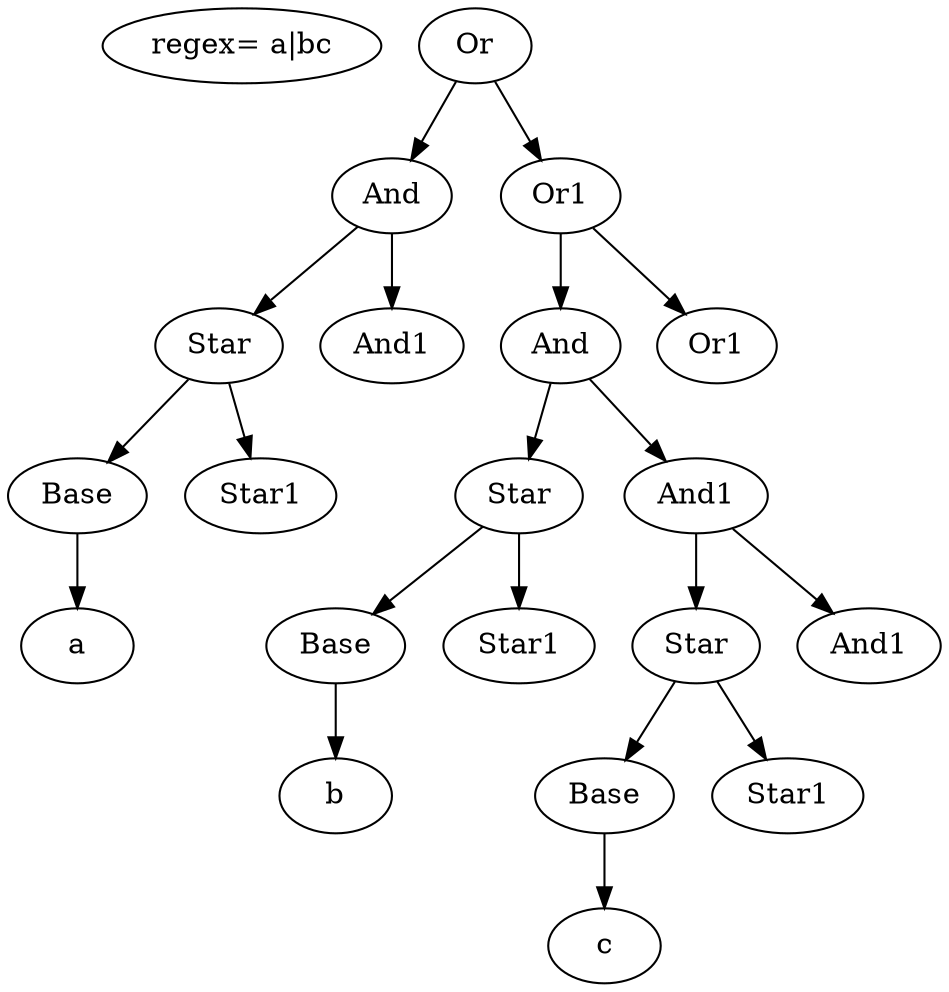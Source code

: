 digraph G {
E [label="regex= a|bc"];
0 [label="Or"];
1 [label="And"];
2 [label="Star"];
3 [label="Base"];
4 [label="a"];
6 [label="Star1"];
8 [label="And1"];
10 [label="Or1"];
11 [label="And"];
12 [label="Star"];
13 [label="Base"];
14 [label="b"];
16 [label="Star1"];
18 [label="And1"];
19 [label="Star"];
20 [label="Base"];
21 [label="c"];
23 [label="Star1"];
25 [label="And1"];
27 [label="Or1"];
0 -> 1;
0 -> 10;
1 -> 2;
1 -> 8;
2 -> 3;
2 -> 6;
3 -> 4;
10 -> 11;
10 -> 27;
11 -> 18;
11 -> 12;
12 -> 16;
12 -> 13;
13 -> 14;
18 -> 19;
18 -> 25;
19 -> 20;
19 -> 23;
20 -> 21;
}

